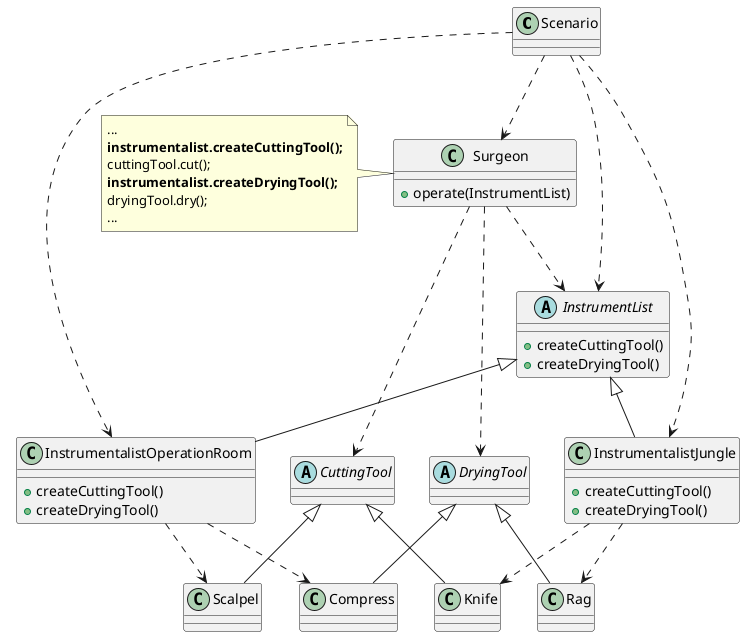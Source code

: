 @startuml AbstractFactory

class Scenario
class Surgeon {
  +operate(InstrumentList)
}
note left
...
<b>instrumentalist.createCuttingTool();</b>
cuttingTool.cut();
<b>instrumentalist.createDryingTool();</b>
dryingTool.dry();
...
end note

abstract class InstrumentList {
  +createCuttingTool()
  +createDryingTool()
}


Scenario .down.> Surgeon

Surgeon .down.> CuttingTool
Surgeon .down.> DryingTool


Surgeon .down.> InstrumentList
Scenario .down.> InstrumentList

Scenario .down.> InstrumentalistOperationRoom
Scenario .down.> InstrumentalistJungle


abstract class CuttingTool
abstract class DryingTool

CuttingTool <|-down- Scalpel
CuttingTool <|-down- Knife

DryingTool <|-down- Compress
DryingTool <|-down- Rag


class InstrumentalistOperationRoom {
  +createCuttingTool()
  +createDryingTool()
}

class InstrumentalistJungle{
  +createCuttingTool()
  +createDryingTool()
}

InstrumentList <|-down- InstrumentalistOperationRoom
InstrumentalistOperationRoom .down.> Scalpel
InstrumentalistOperationRoom .down.> Compress

InstrumentList <|-down- InstrumentalistJungle


InstrumentalistJungle .down.> Knife
InstrumentalistJungle .down.> Rag



@enduml